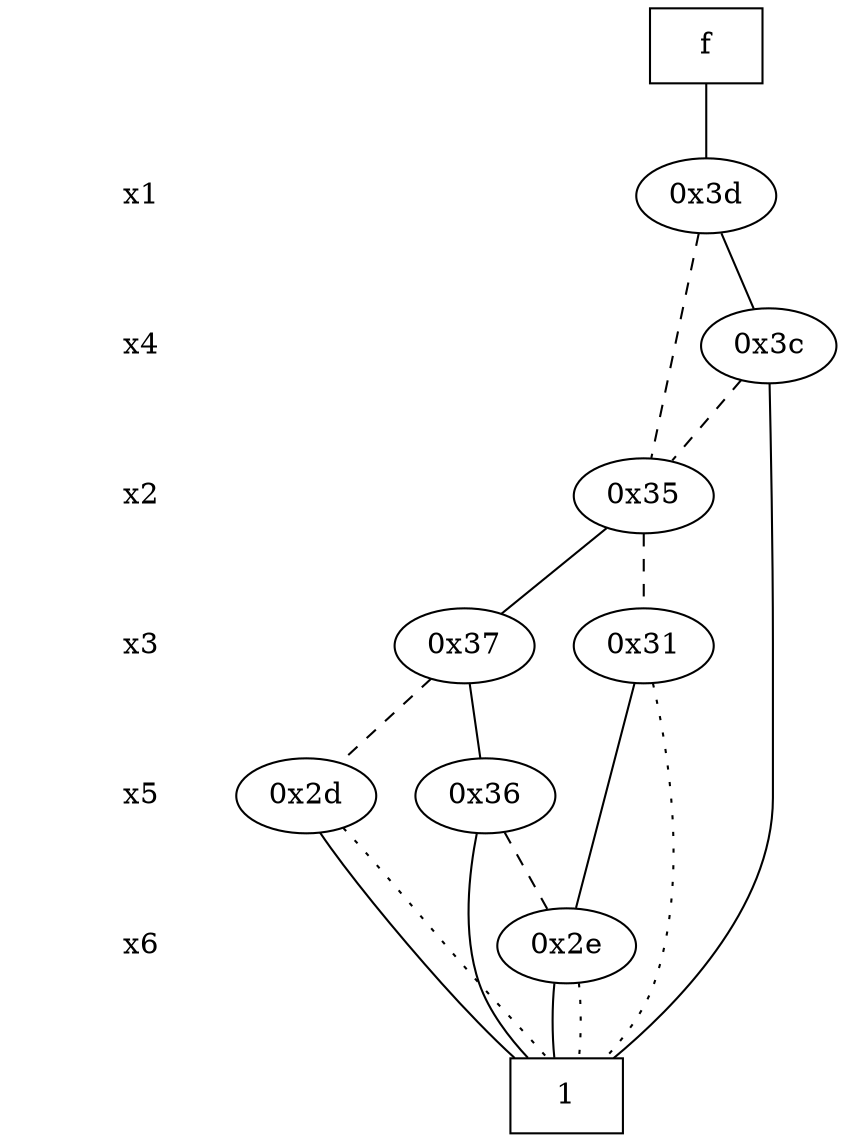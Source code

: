 digraph "DD" {
size = "7.5,10"
center = true;
edge [dir = none];
{ node [shape = plaintext];
  edge [style = invis];
  "CONST NODES" [style = invis];
" x1 " -> " x4 " -> " x2 " -> " x3 " -> " x5 " -> " x6 " -> "CONST NODES"; 
}
{ rank = same; node [shape = box]; edge [style = invis];
"  f  "; }
{ rank = same; " x1 ";
"0x3d";
}
{ rank = same; " x4 ";
"0x3c";
}
{ rank = same; " x2 ";
"0x35";
}
{ rank = same; " x3 ";
"0x31";
"0x37";
}
{ rank = same; " x5 ";
"0x36";
"0x2d";
}
{ rank = same; " x6 ";
"0x2e";
}
{ rank = same; "CONST NODES";
{ node [shape = box]; "0x25";
}
}
"  f  " -> "0x3d" [style = solid];
"0x3d" -> "0x3c";
"0x3d" -> "0x35" [style = dashed];
"0x3c" -> "0x25";
"0x3c" -> "0x35" [style = dashed];
"0x35" -> "0x37";
"0x35" -> "0x31" [style = dashed];
"0x31" -> "0x2e";
"0x31" -> "0x25" [style = dotted];
"0x37" -> "0x36";
"0x37" -> "0x2d" [style = dashed];
"0x36" -> "0x25";
"0x36" -> "0x2e" [style = dashed];
"0x2d" -> "0x25";
"0x2d" -> "0x25" [style = dotted];
"0x2e" -> "0x25";
"0x2e" -> "0x25" [style = dotted];
"0x25" [label = "1"];
}
